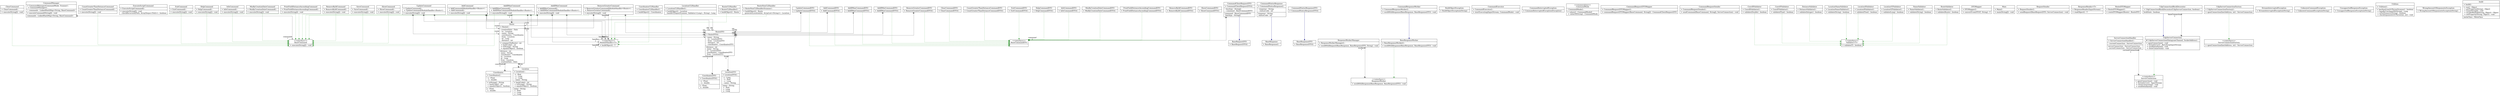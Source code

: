 digraph "client" {

splines  = ortho;
fontname = "Inconsolata";

node [colorscheme = ylgnbu4];
edge [colorscheme = dark28, dir = both];

AddCommand                            [shape = record, pos = "62.875,11.153!"   , label = "{ AddCommand | + AddCommand(ModuleHandler\<Route\>) : \l + AddCommand() : \l|+ execute(String[]) : void\l }"];
AddCommandDTO                         [shape = record, pos = "92.139,10.785!"   , label = "{ AddCommandDTO | + AddCommandDTO() : \l }"];
AddIfMaxCommand                       [shape = record, pos = "43.056,11.153!"   , label = "{ AddIfMaxCommand | + AddIfMaxCommand() : \l + AddIfMaxCommand(ModuleHandler\<Route\>) : \l|+ execute(String[]) : void\l }"];
AddIfMaxCommandDTO                    [shape = record, pos = "88.542,10.785!"   , label = "{ AddIfMaxCommandDTO | + AddIfMaxCommandDTO() : \l }"];
AddIfMinCommand                       [shape = record, pos = "58.042,11.153!"   , label = "{ AddIfMinCommand | + AddIfMinCommand() : \l + AddIfMinCommand(ModuleHandler\<Route\>) : \l|+ execute(String[]) : void\l }"];
AddIfMinCommandDTO                    [shape = record, pos = "98.514,10.785!"   , label = "{ AddIfMinCommandDTO | + AddIfMinCommandDTO() : \l }"];
BaseCommand                           [shape = record, pos = "16.510,18.590!"   , label = "{ \<\<interface\>\>\nBaseCommand | + execute(String[]) : void\l }"];
BaseCommandDTO                        [shape = record, pos = "109.548,18.347!"  , label = "{ \<\<interface\>\>\nBaseCommandDTO |  }"];
BaseRequestDTO                        [shape = record, pos = "83.103,18.590!"   , label = "{ BaseRequestDTO | + BaseRequestDTO() : \l }"];
BaseResponse                          [shape = record, pos = "21.806,8.514!"    , label = "{ BaseResponse | + BaseResponse() : \l }"];
BaseResponseDTO                       [shape = record, pos = "61.514,8.514!"    , label = "{ BaseResponseDTO | + BaseResponseDTO() : \l }"];
BaseResponseWorker                    [shape = record, pos = "8.042,6.944!"     , label = "{ BaseResponseWorker | + BaseResponseWorker() : \l|+ workWithResponse(BaseResponse, BaseResponseDTO) : void\l }"];
BuildObjectException                  [shape = record, pos = "1.750,1.069!"     , label = "{ BuildObjectException | + BuildObjectException(String) : \l }"];
ClearCommand                          [shape = record, pos = "24.722,10.986!"   , label = "{ ClearCommand | + ClearCommand() : \l|+ execute(String[]) : void\l }"];
ClearCommandDTO                       [shape = record, pos = "118.000,10.785!"  , label = "{ ClearCommandDTO | + ClearCommandDTO() : \l }"];
CommandClientRequestDTO               [shape = record, pos = "84.472,11.521!"   , label = "{ CommandClientRequestDTO | + CommandClientRequestDTO() : \l|- lineArgs : String[]\l - command : BaseCommandDTO\l| command : BaseCommandDTO\l  lineArgs : String[]\l }"];
CommandExecutor                       [shape = record, pos = "99.958,8.514!"    , label = "{ CommandExecutor | + CommandExecutor() : \l|+ startExecuting(InputStream, CommandMode) : void\l }"];
CommandInterruptedException           [shape = record, pos = "126.042,8.514!"   , label = "{ CommandInterruptedException | + CommandInterruptedException(Exception) : \l }"];
CommandManager                        [shape = record, pos = "-2.667,11.556!"   , label = "{ CommandManager | + CommandManager(CommandMode, Scanner) : \l + CommandManager() : \l|~ commands : LinkedHashMap\<String, BaseCommand\>\l|+ executeCommand(String[]) : void\l| commands : LinkedHashMap\<String, BaseCommand\>\l }"];
CommandMode                           [shape = record, pos = "74.403,8.514!"    , label = "{ \<\<enumeration\>\>\nCommandMode | - CommandMode() : \l|+ values() : CommandMode[]\l + valueOf(String) : CommandMode\l }"];
CommandRequestDTOMapper               [shape = record, pos = "78.431,8.514!"    , label = "{ CommandRequestDTOMapper | + CommandRequestDTOMapper() : \l|+ commandRequestDTOMapper(BaseCommand, String[]) : CommandClientRequestDTO\l }"];
CommandRequestSender                  [shape = record, pos = "87.000,8.514!"    , label = "{ CommandRequestSender | + CommandRequestSender() : \l|+ sendCommand(BaseCommand, String[], ServerConnection) : void\l }"];
CommandResponseWorker                 [shape = record, pos = "8.042,4.972!"     , label = "{ CommandResponseWorker | + CommandResponseWorker() : \l|+ workWithResponse(BaseResponse, BaseResponseDTO) : void\l }"];
CommandStatusResponse                 [shape = record, pos = "21.181,6.944!"    , label = "{ CommandStatusResponse | + CommandStatusResponse() : \l|- response : String\l - statusCode : int\l| response : String\l  statusCode : int\l }"];
CommandStatusResponseDTO              [shape = record, pos = "60.889,6.944!"    , label = "{ CommandStatusResponseDTO | + CommandStatusResponseDTO() : \l }"];
CoordXValidator                       [shape = record, pos = "48.611,6.944!"    , label = "{ CoordXValidator | + CoordXValidator() : \l|+ validate(Double) : boolean\l }"];
CoordYValidator                       [shape = record, pos = "45.667,6.944!"    , label = "{ CoordYValidator | + CoordYValidator() : \l|+ validate(Float) : boolean\l }"];
Coordinates                           [shape = record, pos = "59.833,26.472!"   , label = "{ Coordinates | + Coordinates() : \l|- y : Float\l - x : double\l|+ toString() : String\l + hashCode() : int\l + equals(Object) : boolean\l| y : Float\l  x : double\l }"];
CoordinatesCLIHandler                 [shape = record, pos = "70.111,10.986!"   , label = "{ CoordinatesCLIHandler | + CoordinatesCLIHandler() : \l|+ buildObject() : Coordinates\l }"];
CoordinatesDTO                        [shape = record, pos = "85.412,25.938!"   , label = "{ CoordinatesDTO | + CoordinatesDTO() : \l|- y : Float\l - x : double\l| y : Float\l  x : double\l }"];
CountGreaterThanDistanceCommand       [shape = record, pos = "38.042,10.986!"   , label = "{ CountGreaterThanDistanceCommand | + CountGreaterThanDistanceCommand() : \l|+ execute(String[]) : void\l }"];
CountGreaterThanDistanceCommandDTO    [shape = record, pos = "121.139,10.785!"  , label = "{ CountGreaterThanDistanceCommandDTO | + CountGreaterThanDistanceCommandDTO() : \l }"];
DTOMapper                             [shape = record, pos = "70.250,8.514!"    , label = "{ DTOMapper | + DTOMapper() : \l|+ convertToDTO(T, String) : Y\l + dtoNameConverter(String) : String\l }"];
DTOMapper                             [shape = record, pos = "113.931,8.514!"   , label = "{ DTOMapper | + DTOMapper() : \l|+ convertFromDTO(T, String) : Y\l }"];
DistanceValidator                     [shape = record, pos = "36.014,6.944!"    , label = "{ DistanceValidator | + DistanceValidator() : \l|+ validate(Integer) : boolean\l }"];
ExecuteScriptCommand                  [shape = record, pos = "19.389,11.153!"   , label = "{ ExecuteScriptCommand | + ExecuteScriptCommand() : \l|+ execute(String[]) : void\l - checkRecursion(Path, ArrayDeque\<Path\>) : boolean\l }"];
ExitCommand                           [shape = record, pos = "8.514,10.986!"    , label = "{ ExitCommand | + ExitCommand() : \l|+ execute(String[]) : void\l }"];
ExitCommandDTO                        [shape = record, pos = "133.722,10.785!"  , label = "{ ExitCommandDTO | + ExitCommandDTO() : \l }"];
HelpCommand                           [shape = record, pos = "11.375,10.986!"   , label = "{ HelpCommand | + HelpCommand() : \l|+ execute(String[]) : void\l }"];
HelpCommandDTO                        [shape = record, pos = "109.292,10.785!"  , label = "{ HelpCommandDTO | + HelpCommandDTO() : \l }"];
InfoCommand                           [shape = record, pos = "2.792,10.986!"    , label = "{ InfoCommand | + InfoCommand() : \l|+ execute(String[]) : void\l }"];
InfoCommandDTO                        [shape = record, pos = "106.306,10.785!"  , label = "{ InfoCommandDTO | + InfoCommandDTO() : \l }"];
Location                              [shape = record, pos = "56.861,27.139!"   , label = "{ Location | + Location() : \l|- x : float\l - z : Long\l - y : Long\l - name : String\l|+ hashCode() : int\l + toString() : String\l + equals(Object) : boolean\l| name : String\l  x : float\l  z : Long\l  y : Long\l }"];
LocationCLIHandler                    [shape = record, pos = "78.819,11.153!"   , label = "{ LocationCLIHandler | + LocationCLIHandler() : \l|+ buildObject() : Location\l - handleYZInput(Scanner, Validator\<Long\>, String) : Long\l }"];
LocationDTO                           [shape = record, pos = "88.204,26.604!"   , label = "{ LocationDTO | + LocationDTO() : \l|- y : Long\l - x : float\l - z : Long\l - name : String\l| name : String\l  x : float\l  z : Long\l  y : Long\l }"];
LocationNameValidator                 [shape = record, pos = "39.139,6.944!"    , label = "{ LocationNameValidator | + LocationNameValidator() : \l|+ validate(String) : boolean\l }"];
LocationXValidator                    [shape = record, pos = "42.639,6.944!"    , label = "{ LocationXValidator | + LocationXValidator() : \l|+ validate(Float) : boolean\l }"];
LocationYZValidator                   [shape = record, pos = "29.819,6.944!"    , label = "{ LocationYZValidator | + LocationYZValidator() : \l|+ validate(Long) : boolean\l }"];
Main                                  [shape = record, pos = "117.750,8.514!"   , label = "{ Main | + Main() : \l|+ main(String[]) : void\l }"];
MinByCreationDateCommand              [shape = record, pos = "33.875,10.986!"   , label = "{ MinByCreationDateCommand | + MinByCreationDateCommand() : \l|+ execute(String[]) : void\l }"];
MinByCreationDateCommandDTO           [shape = record, pos = "136.694,10.785!"  , label = "{ MinByCreationDateCommandDTO | + MinByCreationDateCommandDTO() : \l }"];
"ModuleHandler<T>"                    [shape = record, pos = "70.496,18.590!"   , label = "{ \<\<interface\>\>\nModuleHandler\<T\> | + buildObject() : T\l }"];
NameValidator                         [shape = record, pos = "32.986,6.944!"    , label = "{ NameValidator | + NameValidator() : \l|+ validate(String) : boolean\l }"];
PrintFieldDistanceAscendingCommand    [shape = record, pos = "14.236,10.986!"   , label = "{ PrintFieldDistanceAscendingCommand | + PrintFieldDistanceAscendingCommand() : \l|+ execute(String[]) : void\l }"];
PrintFieldDistanceAscendingCommandDTO [shape = record, pos = "112.361,10.785!"  , label = "{ PrintFieldDistanceAscendingCommandDTO | + PrintFieldDistanceAscendingCommandDTO() : \l }"];
RemoveByIdCommand                     [shape = record, pos = "30.444,10.986!"   , label = "{ RemoveByIdCommand | + RemoveByIdCommand() : \l|+ execute(String[]) : void\l }"];
RemoveByIdCommandDTO                  [shape = record, pos = "126.639,10.785!"  , label = "{ RemoveByIdCommandDTO | + RemoveByIdCommandDTO() : \l }"];
RemoveGreaterCommand                  [shape = record, pos = "47.944,11.153!"   , label = "{ RemoveGreaterCommand | + RemoveGreaterCommand(ModuleHandler\<Route\>) : \l + RemoveGreaterCommand() : \l|+ execute(String[]) : void\l }"];
RemoveGreaterCommandDTO               [shape = record, pos = "102.056,10.785!"  , label = "{ RemoveGreaterCommandDTO | + RemoveGreaterCommandDTO() : \l }"];
RequestSender                         [shape = record, pos = "93.833,8.514!"    , label = "{ RequestSender | + RequestSender() : \l|+ sendRequest(BaseRequestDTO, ServerConnection) : void\l }"];
"ResponseReader<T>"                   [shape = record, pos = "109.944,8.514!"   , label = "{ ResponseReader\<T\> | + ResponseReader(InputStream) : \l|+ readObject() : T\l }"];
ResponseWorker                        [shape = record, pos = "11.240,8.514!"    , label = "{ \<\<interface\>\>\nResponseWorker | + workWithResponse(BaseResponse, BaseResponseDTO) : void\l }"];
ResponseWorkerManager                 [shape = record, pos = "14.208,6.944!"    , label = "{ ResponseWorkerManager | + ResponseWorkerManager() : \l|+ workWithRequest(BaseResponse, BaseResponseDTO, String) : void\l }"];
Route                                 [shape = record, pos = "58.728,21.694!"   , label = "{ Route | + Route() : \l|- creationDate : Date\l - to : Location\l - name : String\l - coordinates : Coordinates\l - from : Location\l - id : Long\l - distance : int\l|+ compareTo(Route) : int\l + hashCode() : int\l + toString() : String\l + equals(Object) : boolean\l| distance : int\l  name : String\l  coordinates : Coordinates\l  to : Location\l  id : Long\l  from : Location\l  creationDate : Date\l }"];
RouteCLIHandler                       [shape = record, pos = "67.292,10.986!"   , label = "{ RouteCLIHandler | + RouteCLIHandler() : \l|+ buildObject() : Route\l }"];
RouteDTO                              [shape = record, pos = "86.384,20.326!"   , label = "{ RouteDTO | + RouteDTO() : \l|- name : String\l - to : LocationDTO\l - from : LocationDTO\l - distance : int\l - coordinates : CoordinatesDTO\l| distance : int\l  name : String\l  to : LocationDTO\l  coordinates : CoordinatesDTO\l  from : LocationDTO\l }"];
RouteDTOMapper                        [shape = record, pos = "105.569,8.514!"   , label = "{ RouteDTOMapper | + RouteDTOMapper() : \l|+ routeDTOMapper(Route) : RouteDTO\l }"];
RouteNonCLIHandler                    [shape = record, pos = "73.611,11.153!"   , label = "{ RouteNonCLIHandler | + RouteNonCLIHandler(Scanner) : \l|+ buildObject() : Route\l - generateLocation(int, ArrayList\<String\>) : Location\l }"];
RouteValidator                        [shape = record, pos = "51.736,6.944!"    , label = "{ RouteValidator | + RouteValidator() : \l|+ validate(Route) : boolean\l }"];
SaveCommand                           [shape = record, pos = "5.653,10.986!"    , label = "{ SaveCommand | + SaveCommand() : \l|+ execute(String[]) : void\l }"];
ServerConnection                      [shape = record, pos = "1.486,8.514!"     , label = "{ \<\<interface\>\>\nServerConnection | + openConnection() : void\l + listenServer() : InputStream\l + closeConnection() : void\l + sendData(byte[]) : void\l }"];
ServerConnectionFactory               [shape = record, pos = "55.097,8.514!"    , label = "{ \<\<interface\>\>\nServerConnectionFactory | + openConnection(InetAddress, int) : ServerConnection\l }"];
ServerConnectionHandler               [shape = record, pos = "3.556,5.813!"     , label = "{ ServerConnectionHandler | + ServerConnectionHandler() : \l|- currentConnection : ServerConnection\l| serverConnection : ServerConnection\l  currentConnection : ServerConnection\l }"];
ShowCommand                           [shape = record, pos = "27.583,10.986!"   , label = "{ ShowCommand | + ShowCommand() : \l|+ execute(String[]) : void\l }"];
ShowCommandDTO                        [shape = record, pos = "130.556,10.785!"  , label = "{ ShowCommandDTO | + ShowCommandDTO() : \l }"];
StreamInterruptedException            [shape = record, pos = "-2.667,1.069!"    , label = "{ StreamInterruptedException | + StreamInterruptedException(String) : \l }"];
UdpConnectionBlockDecorator           [shape = record, pos = "-2.667,2.972!"    , label = "{ UdpConnectionBlockDecorator | + UdpConnectionBlockDecorator(UdpServerConnection, boolean) : \l| lockState : boolean\l }"];
UdpServerConnection                   [shape = record, pos = "-2.417,5.944!"    , label = "{ UdpServerConnection | # UdpServerConnection(DatagramChannel, SocketAddress) : \l|+ openConnection() : void\l + listenServer() : ByteArrayInputStream\l + sendData(byte[]) : void\l + closeConnection() : void\l }"];
UdpServerConnectionFactory            [shape = record, pos = "55.097,6.944!"    , label = "{ UdpServerConnectionFactory | + UdpServerConnectionFactory() : \l|+ openConnection(InetAddress, int) : ServerConnection\l }"];
UnknownCommandException               [shape = record, pos = "135.903,8.514!"   , label = "{ UnknownCommandException | + UnknownCommandException(String) : \l }"];
UnsupportedResponseException          [shape = record, pos = "131.056,8.514!"   , label = "{ UnsupportedResponseException | + UnsupportedResponseException(String) : \l }"];
UpdateCommand                         [shape = record, pos = "53.347,11.153!"   , label = "{ UpdateCommand | + UpdateCommand() : \l + UpdateCommand(ModuleHandler\<Route\>) : \l|+ execute(String[]) : void\l }"];
UpdateCommandDTO                      [shape = record, pos = "95.153,10.785!"   , label = "{ UpdateCommandDTO | + UpdateCommandDTO() : \l }"];
Utilities                             [shape = record, pos = "65.542,8.514!"    , label = "{ Utilities | + Utilities() : \l|+ hasNextLineOrThrow(Scanner) : boolean\l + handleUserInputID(String) : Long\l + isNotNumeric(String) : boolean\l + checkArgumentsOrThrow(int, int) : void\l }"];
"Validator<T>"                        [shape = record, pos = "41.201,8.514!"    , label = "{ \<\<interface\>\>\nValidator\<T\> | + validate(T) : boolean\l }"];
WrongAmountOfArgumentsException       [shape = record, pos = "120.681,8.514!"   , label = "{ WrongAmountOfArgumentsException | + WrongAmountOfArgumentsException(String) : \l }"];
build                                 [shape = record, pos = "25.361,8.514!"    , label = "{ build | + build() : \l|+ run() : Object\l + getProperty(String) : Object\l + main(String[]) : void\l + invokeMethod(String, Object) : Object\l + setProperty(String, Object) : void\l| metaClass : MetaClass\l }"];

AddCommand                            -> BaseCommand                           [color = "#008200", style = dashed, arrowtail = none    , arrowhead = normal  , taillabel = "", label = "", headlabel = ""];
AddCommand                            -> "ModuleHandler<T>"                    [color = "#595959", style = solid , arrowtail = diamond , arrowhead = vee     , taillabel = "1", label = "", headlabel = "handler\n1"];
AddCommand                            -> Route                                 [color = "#595959", style = solid , arrowtail = diamond , arrowhead = vee     , taillabel = "1", label = "", headlabel = "route\n1"];
AddCommand                            -> RouteDTO                              [color = "#595959", style = solid , arrowtail = diamond , arrowhead = vee     , taillabel = "1", label = "", headlabel = "obj\n1"];
AddCommandDTO                         -> BaseCommandDTO                        [color = "#008200", style = dashed, arrowtail = none    , arrowhead = normal  , taillabel = "", label = "", headlabel = ""];
AddCommandDTO                         -> RouteDTO                              [color = "#595959", style = solid , arrowtail = diamond , arrowhead = vee     , taillabel = "1", label = "", headlabel = "obj\n1"];
AddIfMaxCommand                       -> BaseCommand                           [color = "#008200", style = dashed, arrowtail = none    , arrowhead = normal  , taillabel = "", label = "", headlabel = ""];
AddIfMaxCommand                       -> "ModuleHandler<T>"                    [color = "#595959", style = solid , arrowtail = diamond , arrowhead = vee     , taillabel = "1", label = "", headlabel = "handler\n1"];
AddIfMaxCommand                       -> Route                                 [color = "#595959", style = solid , arrowtail = diamond , arrowhead = vee     , taillabel = "1", label = "", headlabel = "route\n1"];
AddIfMaxCommand                       -> RouteDTO                              [color = "#595959", style = solid , arrowtail = diamond , arrowhead = vee     , taillabel = "1", label = "", headlabel = "obj\n1"];
AddIfMaxCommandDTO                    -> BaseCommandDTO                        [color = "#008200", style = dashed, arrowtail = none    , arrowhead = normal  , taillabel = "", label = "", headlabel = ""];
AddIfMaxCommandDTO                    -> RouteDTO                              [color = "#595959", style = solid , arrowtail = diamond , arrowhead = vee     , taillabel = "1", label = "", headlabel = "obj\n1"];
AddIfMinCommand                       -> BaseCommand                           [color = "#008200", style = dashed, arrowtail = none    , arrowhead = normal  , taillabel = "", label = "", headlabel = ""];
AddIfMinCommand                       -> "ModuleHandler<T>"                    [color = "#595959", style = solid , arrowtail = diamond , arrowhead = vee     , taillabel = "1", label = "", headlabel = "handler\n1"];
AddIfMinCommand                       -> Route                                 [color = "#595959", style = solid , arrowtail = diamond , arrowhead = vee     , taillabel = "1", label = "", headlabel = "route\n1"];
AddIfMinCommand                       -> RouteDTO                              [color = "#595959", style = solid , arrowtail = diamond , arrowhead = vee     , taillabel = "1", label = "", headlabel = "obj\n1"];
AddIfMinCommandDTO                    -> BaseCommandDTO                        [color = "#008200", style = dashed, arrowtail = none    , arrowhead = normal  , taillabel = "", label = "", headlabel = ""];
AddIfMinCommandDTO                    -> RouteDTO                              [color = "#595959", style = solid , arrowtail = diamond , arrowhead = vee     , taillabel = "1", label = "", headlabel = "obj\n1"];
BaseResponseWorker                    -> ResponseWorker                        [color = "#008200", style = dashed, arrowtail = none    , arrowhead = normal  , taillabel = "", label = "", headlabel = ""];
ClearCommand                          -> BaseCommand                           [color = "#008200", style = dashed, arrowtail = none    , arrowhead = normal  , taillabel = "", label = "", headlabel = ""];
ClearCommandDTO                       -> BaseCommandDTO                        [color = "#008200", style = dashed, arrowtail = none    , arrowhead = normal  , taillabel = "", label = "", headlabel = ""];
CommandClientRequestDTO               -> BaseCommandDTO                        [color = "#595959", style = solid , arrowtail = diamond , arrowhead = vee     , taillabel = "1", label = "", headlabel = "command\n1"];
CommandClientRequestDTO               -> BaseRequestDTO                        [color = "#000082", style = solid , arrowtail = none    , arrowhead = normal  , taillabel = "", label = "", headlabel = ""];
CommandManager                        -> BaseCommand                           [color = "#595959", style = solid , arrowtail = diamond , arrowhead = vee     , taillabel = "1", label = "", headlabel = "commands\n*"];
CommandResponseWorker                 -> BaseResponseWorker                    [color = "#000082", style = solid , arrowtail = none    , arrowhead = normal  , taillabel = "", label = "", headlabel = ""];
CommandStatusResponse                 -> BaseResponse                          [color = "#000082", style = solid , arrowtail = none    , arrowhead = normal  , taillabel = "", label = "", headlabel = ""];
CommandStatusResponseDTO              -> BaseResponseDTO                       [color = "#000082", style = solid , arrowtail = none    , arrowhead = normal  , taillabel = "", label = "", headlabel = ""];
CoordXValidator                       -> "Validator<T>"                        [color = "#008200", style = dashed, arrowtail = none    , arrowhead = normal  , taillabel = "", label = "", headlabel = ""];
CoordYValidator                       -> "Validator<T>"                        [color = "#008200", style = dashed, arrowtail = none    , arrowhead = normal  , taillabel = "", label = "", headlabel = ""];
CoordinatesCLIHandler                 -> "ModuleHandler<T>"                    [color = "#008200", style = dashed, arrowtail = none    , arrowhead = normal  , taillabel = "", label = "", headlabel = ""];
CountGreaterThanDistanceCommand       -> BaseCommand                           [color = "#008200", style = dashed, arrowtail = none    , arrowhead = normal  , taillabel = "", label = "", headlabel = ""];
CountGreaterThanDistanceCommandDTO    -> BaseCommandDTO                        [color = "#008200", style = dashed, arrowtail = none    , arrowhead = normal  , taillabel = "", label = "", headlabel = ""];
DistanceValidator                     -> "Validator<T>"                        [color = "#008200", style = dashed, arrowtail = none    , arrowhead = normal  , taillabel = "", label = "", headlabel = ""];
ExecuteScriptCommand                  -> BaseCommand                           [color = "#008200", style = dashed, arrowtail = none    , arrowhead = normal  , taillabel = "", label = "", headlabel = ""];
ExitCommand                           -> BaseCommand                           [color = "#008200", style = dashed, arrowtail = none    , arrowhead = normal  , taillabel = "", label = "", headlabel = ""];
ExitCommandDTO                        -> BaseCommandDTO                        [color = "#008200", style = dashed, arrowtail = none    , arrowhead = normal  , taillabel = "", label = "", headlabel = ""];
HelpCommand                           -> BaseCommand                           [color = "#008200", style = dashed, arrowtail = none    , arrowhead = normal  , taillabel = "", label = "", headlabel = ""];
HelpCommandDTO                        -> BaseCommandDTO                        [color = "#008200", style = dashed, arrowtail = none    , arrowhead = normal  , taillabel = "", label = "", headlabel = ""];
InfoCommand                           -> BaseCommand                           [color = "#008200", style = dashed, arrowtail = none    , arrowhead = normal  , taillabel = "", label = "", headlabel = ""];
InfoCommandDTO                        -> BaseCommandDTO                        [color = "#008200", style = dashed, arrowtail = none    , arrowhead = normal  , taillabel = "", label = "", headlabel = ""];
LocationCLIHandler                    -> "ModuleHandler<T>"                    [color = "#008200", style = dashed, arrowtail = none    , arrowhead = normal  , taillabel = "", label = "", headlabel = ""];
LocationNameValidator                 -> "Validator<T>"                        [color = "#008200", style = dashed, arrowtail = none    , arrowhead = normal  , taillabel = "", label = "", headlabel = ""];
LocationXValidator                    -> "Validator<T>"                        [color = "#008200", style = dashed, arrowtail = none    , arrowhead = normal  , taillabel = "", label = "", headlabel = ""];
LocationYZValidator                   -> "Validator<T>"                        [color = "#008200", style = dashed, arrowtail = none    , arrowhead = normal  , taillabel = "", label = "", headlabel = ""];
MinByCreationDateCommand              -> BaseCommand                           [color = "#008200", style = dashed, arrowtail = none    , arrowhead = normal  , taillabel = "", label = "", headlabel = ""];
MinByCreationDateCommandDTO           -> BaseCommandDTO                        [color = "#008200", style = dashed, arrowtail = none    , arrowhead = normal  , taillabel = "", label = "", headlabel = ""];
NameValidator                         -> "Validator<T>"                        [color = "#008200", style = dashed, arrowtail = none    , arrowhead = normal  , taillabel = "", label = "", headlabel = ""];
PrintFieldDistanceAscendingCommand    -> BaseCommand                           [color = "#008200", style = dashed, arrowtail = none    , arrowhead = normal  , taillabel = "", label = "", headlabel = ""];
PrintFieldDistanceAscendingCommandDTO -> BaseCommandDTO                        [color = "#008200", style = dashed, arrowtail = none    , arrowhead = normal  , taillabel = "", label = "", headlabel = ""];
RemoveByIdCommand                     -> BaseCommand                           [color = "#008200", style = dashed, arrowtail = none    , arrowhead = normal  , taillabel = "", label = "", headlabel = ""];
RemoveByIdCommandDTO                  -> BaseCommandDTO                        [color = "#008200", style = dashed, arrowtail = none    , arrowhead = normal  , taillabel = "", label = "", headlabel = ""];
RemoveGreaterCommand                  -> BaseCommand                           [color = "#008200", style = dashed, arrowtail = none    , arrowhead = normal  , taillabel = "", label = "", headlabel = ""];
RemoveGreaterCommand                  -> "ModuleHandler<T>"                    [color = "#595959", style = solid , arrowtail = diamond , arrowhead = vee     , taillabel = "1", label = "", headlabel = "handler\n1"];
RemoveGreaterCommand                  -> Route                                 [color = "#595959", style = solid , arrowtail = diamond , arrowhead = vee     , taillabel = "1", label = "", headlabel = "route\n1"];
RemoveGreaterCommand                  -> RouteDTO                              [color = "#595959", style = solid , arrowtail = diamond , arrowhead = vee     , taillabel = "1", label = "", headlabel = "obj\n1"];
RemoveGreaterCommandDTO               -> BaseCommandDTO                        [color = "#008200", style = dashed, arrowtail = none    , arrowhead = normal  , taillabel = "", label = "", headlabel = ""];
RemoveGreaterCommandDTO               -> RouteDTO                              [color = "#595959", style = solid , arrowtail = diamond , arrowhead = vee     , taillabel = "1", label = "", headlabel = "obj\n1"];
ResponseWorkerManager                 -> ResponseWorker                        [color = "#595959", style = solid , arrowtail = diamond , arrowhead = vee     , taillabel = "1", label = "", headlabel = "workers\n*"];
Route                                 -> Coordinates                           [color = "#595959", style = solid , arrowtail = diamond , arrowhead = vee     , taillabel = "1", label = "", headlabel = "coordinates\n1"];
Route                                 -> Location                              [color = "#595959", style = solid , arrowtail = diamond , arrowhead = vee     , taillabel = "1", label = "", headlabel = "from\n1"];
RouteCLIHandler                       -> "ModuleHandler<T>"                    [color = "#008200", style = dashed, arrowtail = none    , arrowhead = normal  , taillabel = "", label = "", headlabel = ""];
RouteDTO                              -> CoordinatesDTO                        [color = "#595959", style = solid , arrowtail = diamond , arrowhead = vee     , taillabel = "1", label = "", headlabel = "coordinates\n1"];
RouteDTO                              -> LocationDTO                           [color = "#595959", style = solid , arrowtail = diamond , arrowhead = vee     , taillabel = "1", label = "", headlabel = "from\n1"];
RouteNonCLIHandler                    -> "ModuleHandler<T>"                    [color = "#008200", style = dashed, arrowtail = none    , arrowhead = normal  , taillabel = "", label = "", headlabel = ""];
RouteValidator                        -> "Validator<T>"                        [color = "#008200", style = dashed, arrowtail = none    , arrowhead = normal  , taillabel = "", label = "", headlabel = ""];
SaveCommand                           -> BaseCommand                           [color = "#008200", style = dashed, arrowtail = none    , arrowhead = normal  , taillabel = "", label = "", headlabel = ""];
ServerConnectionHandler               -> ServerConnection                      [color = "#595959", style = solid , arrowtail = diamond , arrowhead = vee     , taillabel = "1", label = "", headlabel = "currentConnection\n1"];
ShowCommand                           -> BaseCommand                           [color = "#008200", style = dashed, arrowtail = none    , arrowhead = normal  , taillabel = "", label = "", headlabel = ""];
ShowCommandDTO                        -> BaseCommandDTO                        [color = "#008200", style = dashed, arrowtail = none    , arrowhead = normal  , taillabel = "", label = "", headlabel = ""];
UdpConnectionBlockDecorator           -> UdpServerConnection                   [color = "#000082", style = solid , arrowtail = none    , arrowhead = normal  , taillabel = "", label = "", headlabel = ""];
UdpConnectionBlockDecorator           -> UdpServerConnection                   [color = "#595959", style = solid , arrowtail = diamond , arrowhead = vee     , taillabel = "1", label = "", headlabel = "baseConnection\n1"];
UdpServerConnection                   -> ServerConnection                      [color = "#008200", style = dashed, arrowtail = none    , arrowhead = normal  , taillabel = "", label = "", headlabel = ""];
UdpServerConnectionFactory            -> ServerConnectionFactory               [color = "#008200", style = dashed, arrowtail = none    , arrowhead = normal  , taillabel = "", label = "", headlabel = ""];
UpdateCommand                         -> BaseCommand                           [color = "#008200", style = dashed, arrowtail = none    , arrowhead = normal  , taillabel = "", label = "", headlabel = ""];
UpdateCommand                         -> "ModuleHandler<T>"                    [color = "#595959", style = solid , arrowtail = diamond , arrowhead = vee     , taillabel = "1", label = "", headlabel = "handler\n1"];
UpdateCommand                         -> Route                                 [color = "#595959", style = solid , arrowtail = diamond , arrowhead = vee     , taillabel = "1", label = "", headlabel = "route\n1"];
UpdateCommand                         -> RouteDTO                              [color = "#595959", style = solid , arrowtail = diamond , arrowhead = vee     , taillabel = "1", label = "", headlabel = "obj\n1"];
UpdateCommandDTO                      -> BaseCommandDTO                        [color = "#008200", style = dashed, arrowtail = none    , arrowhead = normal  , taillabel = "", label = "", headlabel = ""];
UpdateCommandDTO                      -> RouteDTO                              [color = "#595959", style = solid , arrowtail = diamond , arrowhead = vee     , taillabel = "1", label = "", headlabel = "obj\n1"];

}
